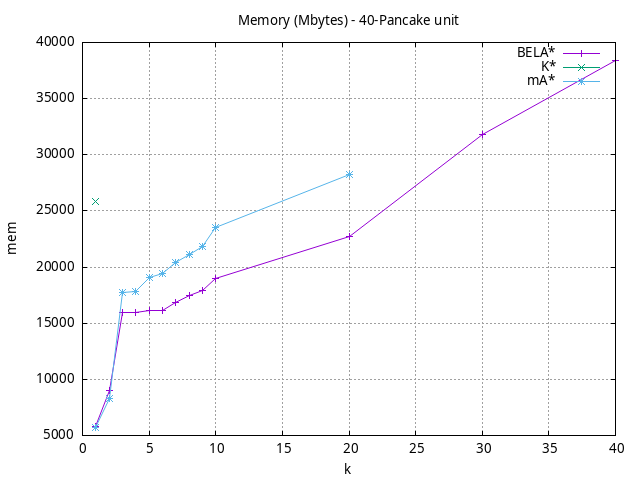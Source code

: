 #!/usr/bin/gnuplot
# -*- coding: utf-8 -*-
#
# results/n-pancake/unit/40/40pancake.heuristic.mem.gnuplot
#
# Started on 04/09/2024 14:21:23
# Author: Carlos Linares López
set grid
set xlabel "k"
set ylabel "mem"

set title "Memory (Mbytes) - 40-Pancake unit"

set terminal png enhanced font "Ariel,10"
set output '40pancake.heuristic.mem.png'

plot "-" title "BELA*"      with linesp, "-" title "K*"      with linesp, "-" title "mA*"      with linesp

	1 5778.1
	2 8969.52
	3 15938.05
	4 15931.72
	5 16131.12
	6 16133.72
	7 16863.91
	8 17476.62
	9 17945.12
	10 19000.14
	20 22701.99
	30 31786.51
	40 38396.69
end
	1 25859.42
end
	1 5677.61
	2 8258.9
	3 17701.0
	4 17780.14
	5 19042.8
	6 19417.22
	7 20379.78
	8 21162.53
	9 21803.58
	10 23489.86
	20 28206.66
end

